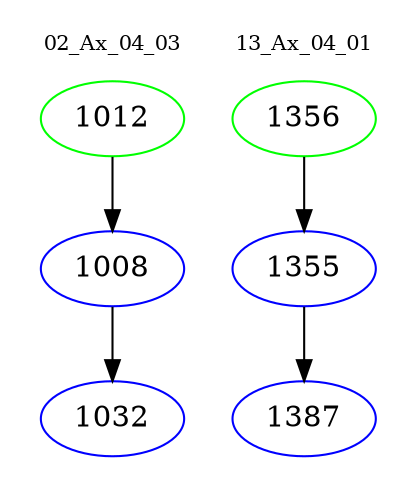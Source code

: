 digraph{
subgraph cluster_0 {
color = white
label = "02_Ax_04_03";
fontsize=10;
T0_1012 [label="1012", color="green"]
T0_1012 -> T0_1008 [color="black"]
T0_1008 [label="1008", color="blue"]
T0_1008 -> T0_1032 [color="black"]
T0_1032 [label="1032", color="blue"]
}
subgraph cluster_1 {
color = white
label = "13_Ax_04_01";
fontsize=10;
T1_1356 [label="1356", color="green"]
T1_1356 -> T1_1355 [color="black"]
T1_1355 [label="1355", color="blue"]
T1_1355 -> T1_1387 [color="black"]
T1_1387 [label="1387", color="blue"]
}
}
